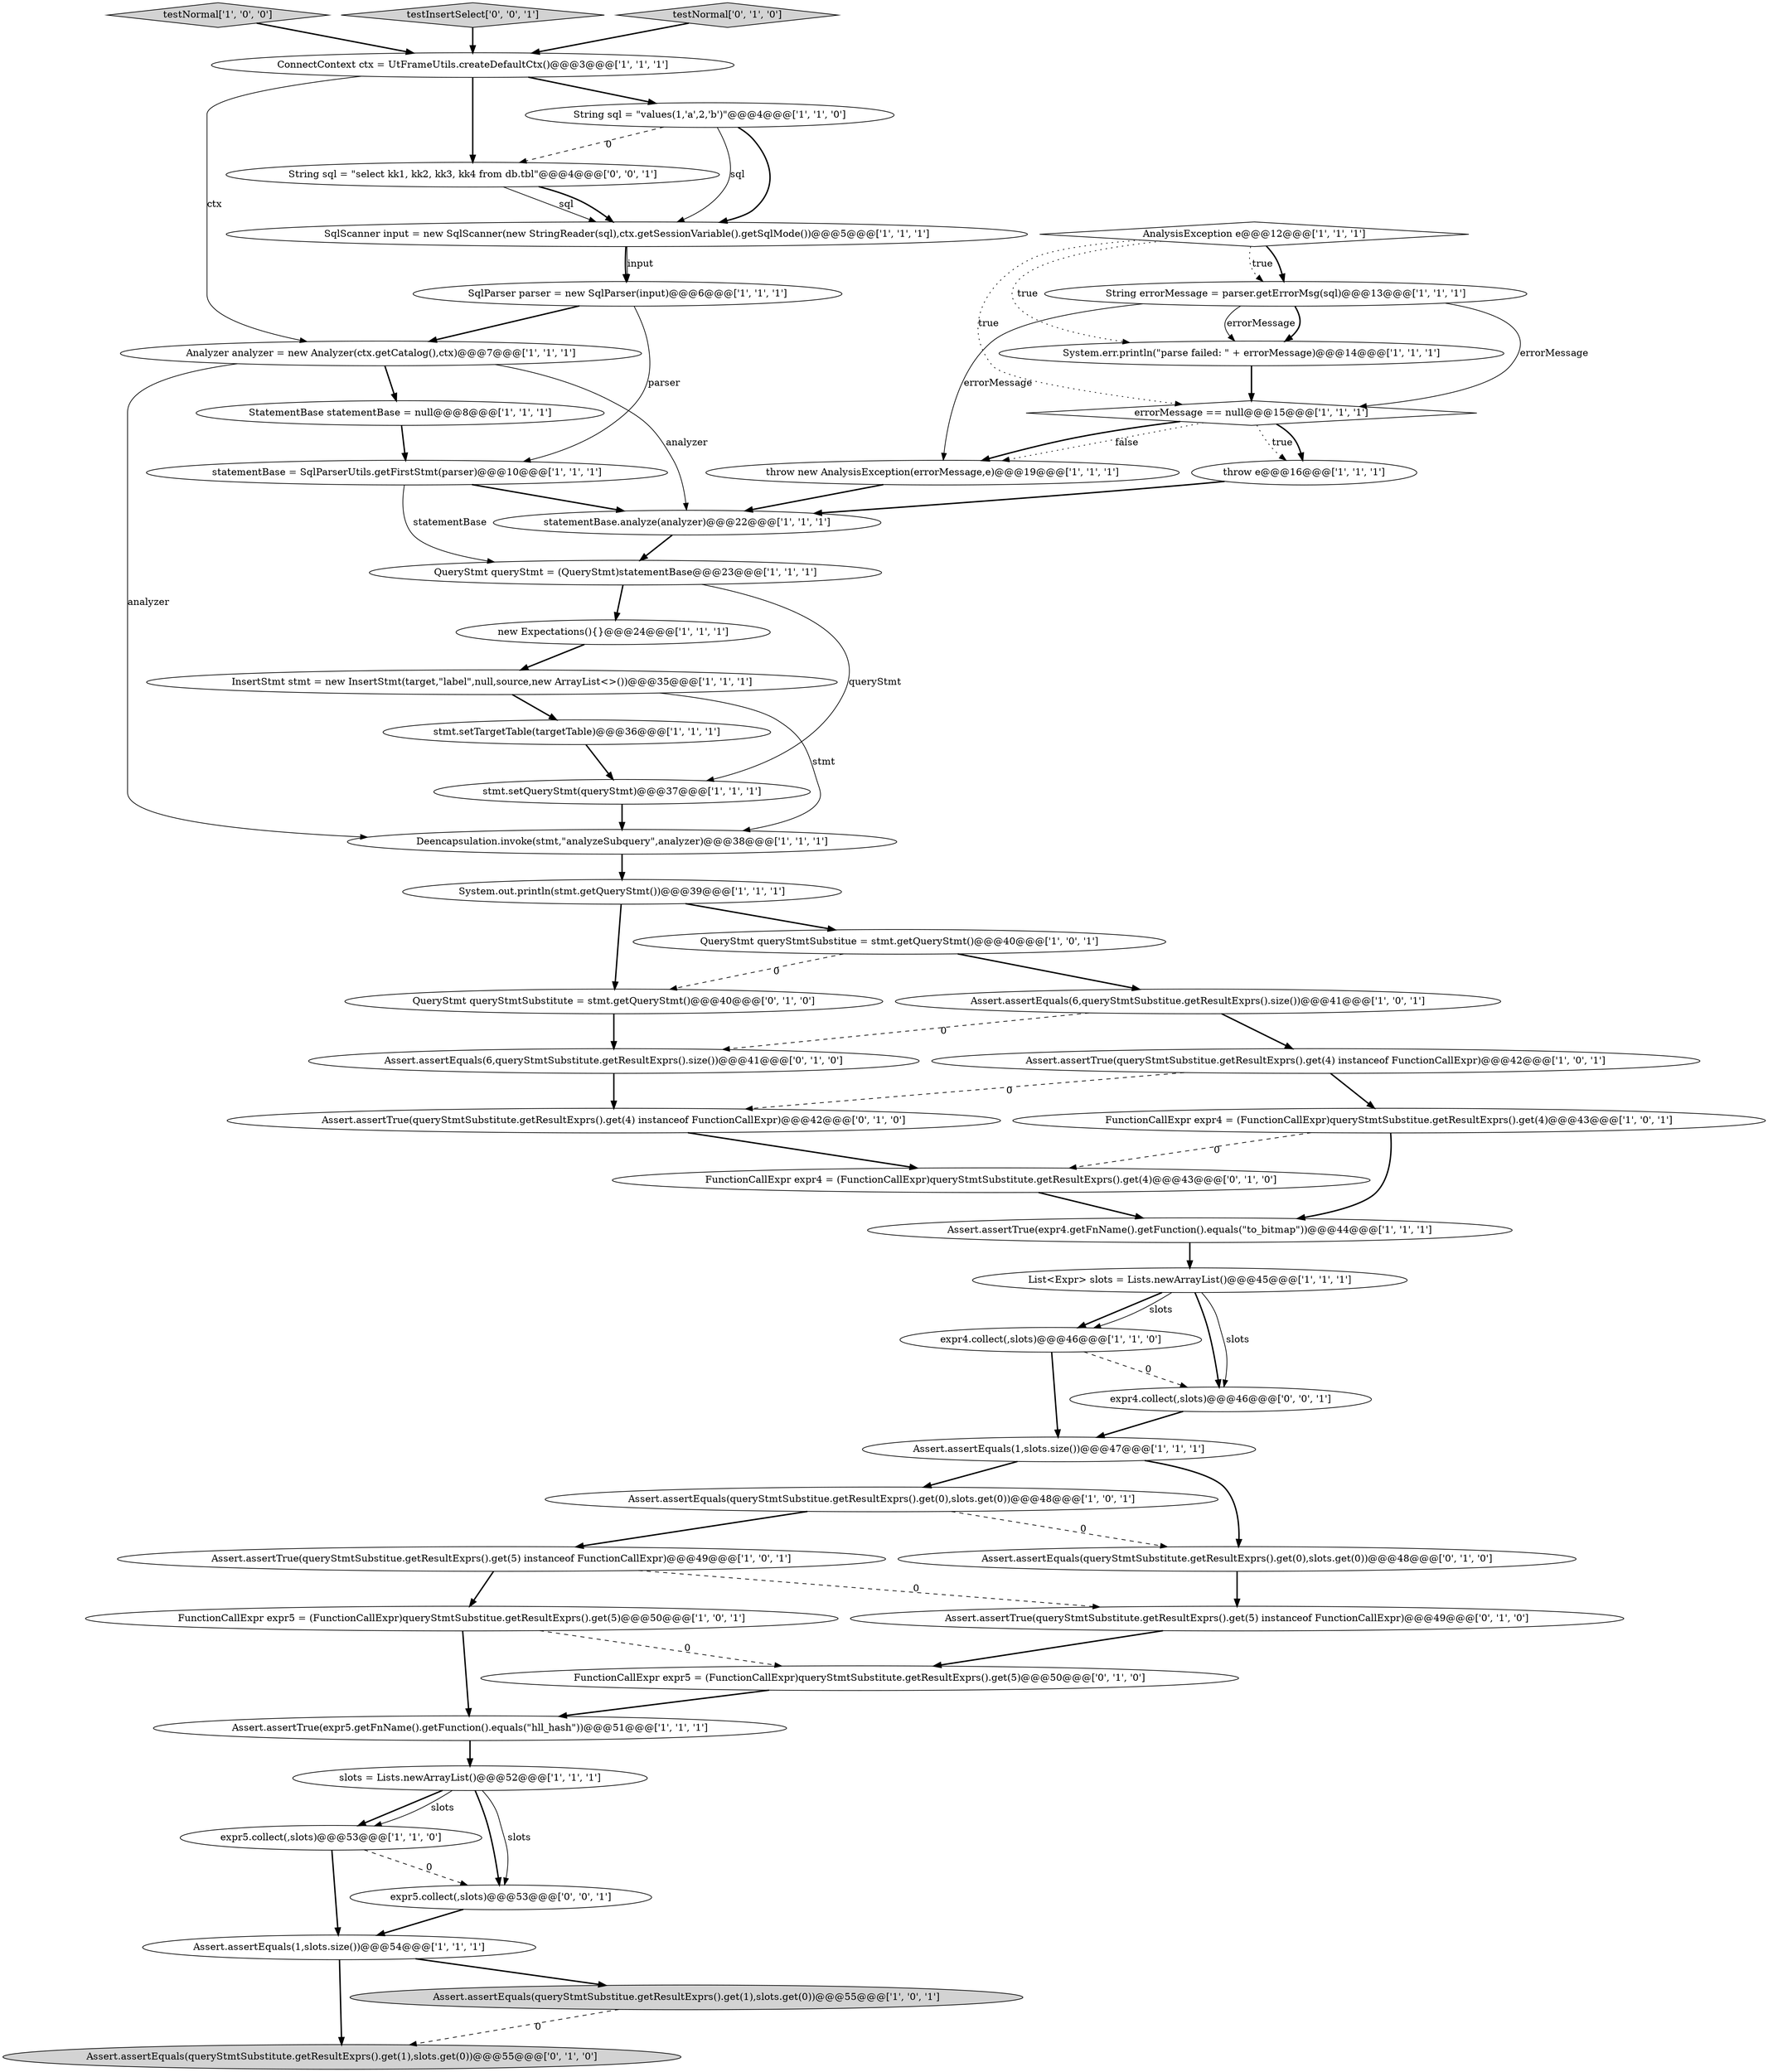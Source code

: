 digraph {
18 [style = filled, label = "SqlScanner input = new SqlScanner(new StringReader(sql),ctx.getSessionVariable().getSqlMode())@@@5@@@['1', '1', '1']", fillcolor = white, shape = ellipse image = "AAA0AAABBB1BBB"];
5 [style = filled, label = "expr5.collect(,slots)@@@53@@@['1', '1', '0']", fillcolor = white, shape = ellipse image = "AAA0AAABBB1BBB"];
7 [style = filled, label = "testNormal['1', '0', '0']", fillcolor = lightgray, shape = diamond image = "AAA0AAABBB1BBB"];
33 [style = filled, label = "expr4.collect(,slots)@@@46@@@['1', '1', '0']", fillcolor = white, shape = ellipse image = "AAA0AAABBB1BBB"];
50 [style = filled, label = "expr4.collect(,slots)@@@46@@@['0', '0', '1']", fillcolor = white, shape = ellipse image = "AAA0AAABBB3BBB"];
40 [style = filled, label = "FunctionCallExpr expr5 = (FunctionCallExpr)queryStmtSubstitute.getResultExprs().get(5)@@@50@@@['0', '1', '0']", fillcolor = white, shape = ellipse image = "AAA1AAABBB2BBB"];
24 [style = filled, label = "QueryStmt queryStmt = (QueryStmt)statementBase@@@23@@@['1', '1', '1']", fillcolor = white, shape = ellipse image = "AAA0AAABBB1BBB"];
14 [style = filled, label = "List<Expr> slots = Lists.newArrayList()@@@45@@@['1', '1', '1']", fillcolor = white, shape = ellipse image = "AAA0AAABBB1BBB"];
30 [style = filled, label = "String errorMessage = parser.getErrorMsg(sql)@@@13@@@['1', '1', '1']", fillcolor = white, shape = ellipse image = "AAA0AAABBB1BBB"];
20 [style = filled, label = "Assert.assertEquals(queryStmtSubstitue.getResultExprs().get(0),slots.get(0))@@@48@@@['1', '0', '1']", fillcolor = white, shape = ellipse image = "AAA0AAABBB1BBB"];
1 [style = filled, label = "InsertStmt stmt = new InsertStmt(target,\"label\",null,source,new ArrayList<>())@@@35@@@['1', '1', '1']", fillcolor = white, shape = ellipse image = "AAA0AAABBB1BBB"];
2 [style = filled, label = "stmt.setTargetTable(targetTable)@@@36@@@['1', '1', '1']", fillcolor = white, shape = ellipse image = "AAA0AAABBB1BBB"];
12 [style = filled, label = "FunctionCallExpr expr4 = (FunctionCallExpr)queryStmtSubstitue.getResultExprs().get(4)@@@43@@@['1', '0', '1']", fillcolor = white, shape = ellipse image = "AAA0AAABBB1BBB"];
15 [style = filled, label = "AnalysisException e@@@12@@@['1', '1', '1']", fillcolor = white, shape = diamond image = "AAA0AAABBB1BBB"];
42 [style = filled, label = "QueryStmt queryStmtSubstitute = stmt.getQueryStmt()@@@40@@@['0', '1', '0']", fillcolor = white, shape = ellipse image = "AAA1AAABBB2BBB"];
16 [style = filled, label = "Assert.assertEquals(6,queryStmtSubstitue.getResultExprs().size())@@@41@@@['1', '0', '1']", fillcolor = white, shape = ellipse image = "AAA0AAABBB1BBB"];
35 [style = filled, label = "throw e@@@16@@@['1', '1', '1']", fillcolor = white, shape = ellipse image = "AAA0AAABBB1BBB"];
8 [style = filled, label = "throw new AnalysisException(errorMessage,e)@@@19@@@['1', '1', '1']", fillcolor = white, shape = ellipse image = "AAA0AAABBB1BBB"];
47 [style = filled, label = "String sql = \"select kk1, kk2, kk3, kk4 from db.tbl\"@@@4@@@['0', '0', '1']", fillcolor = white, shape = ellipse image = "AAA0AAABBB3BBB"];
29 [style = filled, label = "slots = Lists.newArrayList()@@@52@@@['1', '1', '1']", fillcolor = white, shape = ellipse image = "AAA0AAABBB1BBB"];
0 [style = filled, label = "Assert.assertTrue(expr5.getFnName().getFunction().equals(\"hll_hash\"))@@@51@@@['1', '1', '1']", fillcolor = white, shape = ellipse image = "AAA0AAABBB1BBB"];
48 [style = filled, label = "testInsertSelect['0', '0', '1']", fillcolor = lightgray, shape = diamond image = "AAA0AAABBB3BBB"];
6 [style = filled, label = "StatementBase statementBase = null@@@8@@@['1', '1', '1']", fillcolor = white, shape = ellipse image = "AAA0AAABBB1BBB"];
25 [style = filled, label = "System.out.println(stmt.getQueryStmt())@@@39@@@['1', '1', '1']", fillcolor = white, shape = ellipse image = "AAA0AAABBB1BBB"];
34 [style = filled, label = "SqlParser parser = new SqlParser(input)@@@6@@@['1', '1', '1']", fillcolor = white, shape = ellipse image = "AAA0AAABBB1BBB"];
46 [style = filled, label = "FunctionCallExpr expr4 = (FunctionCallExpr)queryStmtSubstitute.getResultExprs().get(4)@@@43@@@['0', '1', '0']", fillcolor = white, shape = ellipse image = "AAA1AAABBB2BBB"];
32 [style = filled, label = "new Expectations(){}@@@24@@@['1', '1', '1']", fillcolor = white, shape = ellipse image = "AAA0AAABBB1BBB"];
9 [style = filled, label = "Analyzer analyzer = new Analyzer(ctx.getCatalog(),ctx)@@@7@@@['1', '1', '1']", fillcolor = white, shape = ellipse image = "AAA0AAABBB1BBB"];
45 [style = filled, label = "Assert.assertTrue(queryStmtSubstitute.getResultExprs().get(5) instanceof FunctionCallExpr)@@@49@@@['0', '1', '0']", fillcolor = white, shape = ellipse image = "AAA1AAABBB2BBB"];
38 [style = filled, label = "testNormal['0', '1', '0']", fillcolor = lightgray, shape = diamond image = "AAA0AAABBB2BBB"];
41 [style = filled, label = "Assert.assertEquals(queryStmtSubstitute.getResultExprs().get(0),slots.get(0))@@@48@@@['0', '1', '0']", fillcolor = white, shape = ellipse image = "AAA1AAABBB2BBB"];
22 [style = filled, label = "System.err.println(\"parse failed: \" + errorMessage)@@@14@@@['1', '1', '1']", fillcolor = white, shape = ellipse image = "AAA0AAABBB1BBB"];
49 [style = filled, label = "expr5.collect(,slots)@@@53@@@['0', '0', '1']", fillcolor = white, shape = ellipse image = "AAA0AAABBB3BBB"];
31 [style = filled, label = "errorMessage == null@@@15@@@['1', '1', '1']", fillcolor = white, shape = diamond image = "AAA0AAABBB1BBB"];
23 [style = filled, label = "Assert.assertEquals(1,slots.size())@@@47@@@['1', '1', '1']", fillcolor = white, shape = ellipse image = "AAA0AAABBB1BBB"];
36 [style = filled, label = "statementBase.analyze(analyzer)@@@22@@@['1', '1', '1']", fillcolor = white, shape = ellipse image = "AAA0AAABBB1BBB"];
44 [style = filled, label = "Assert.assertEquals(6,queryStmtSubstitute.getResultExprs().size())@@@41@@@['0', '1', '0']", fillcolor = white, shape = ellipse image = "AAA1AAABBB2BBB"];
4 [style = filled, label = "Assert.assertTrue(expr4.getFnName().getFunction().equals(\"to_bitmap\"))@@@44@@@['1', '1', '1']", fillcolor = white, shape = ellipse image = "AAA0AAABBB1BBB"];
27 [style = filled, label = "QueryStmt queryStmtSubstitue = stmt.getQueryStmt()@@@40@@@['1', '0', '1']", fillcolor = white, shape = ellipse image = "AAA0AAABBB1BBB"];
28 [style = filled, label = "FunctionCallExpr expr5 = (FunctionCallExpr)queryStmtSubstitue.getResultExprs().get(5)@@@50@@@['1', '0', '1']", fillcolor = white, shape = ellipse image = "AAA0AAABBB1BBB"];
11 [style = filled, label = "String sql = \"values(1,'a',2,'b')\"@@@4@@@['1', '1', '0']", fillcolor = white, shape = ellipse image = "AAA0AAABBB1BBB"];
37 [style = filled, label = "stmt.setQueryStmt(queryStmt)@@@37@@@['1', '1', '1']", fillcolor = white, shape = ellipse image = "AAA0AAABBB1BBB"];
10 [style = filled, label = "statementBase = SqlParserUtils.getFirstStmt(parser)@@@10@@@['1', '1', '1']", fillcolor = white, shape = ellipse image = "AAA0AAABBB1BBB"];
26 [style = filled, label = "Assert.assertTrue(queryStmtSubstitue.getResultExprs().get(4) instanceof FunctionCallExpr)@@@42@@@['1', '0', '1']", fillcolor = white, shape = ellipse image = "AAA0AAABBB1BBB"];
39 [style = filled, label = "Assert.assertTrue(queryStmtSubstitute.getResultExprs().get(4) instanceof FunctionCallExpr)@@@42@@@['0', '1', '0']", fillcolor = white, shape = ellipse image = "AAA1AAABBB2BBB"];
43 [style = filled, label = "Assert.assertEquals(queryStmtSubstitute.getResultExprs().get(1),slots.get(0))@@@55@@@['0', '1', '0']", fillcolor = lightgray, shape = ellipse image = "AAA1AAABBB2BBB"];
13 [style = filled, label = "ConnectContext ctx = UtFrameUtils.createDefaultCtx()@@@3@@@['1', '1', '1']", fillcolor = white, shape = ellipse image = "AAA0AAABBB1BBB"];
21 [style = filled, label = "Assert.assertEquals(1,slots.size())@@@54@@@['1', '1', '1']", fillcolor = white, shape = ellipse image = "AAA0AAABBB1BBB"];
17 [style = filled, label = "Deencapsulation.invoke(stmt,\"analyzeSubquery\",analyzer)@@@38@@@['1', '1', '1']", fillcolor = white, shape = ellipse image = "AAA0AAABBB1BBB"];
3 [style = filled, label = "Assert.assertTrue(queryStmtSubstitue.getResultExprs().get(5) instanceof FunctionCallExpr)@@@49@@@['1', '0', '1']", fillcolor = white, shape = ellipse image = "AAA0AAABBB1BBB"];
19 [style = filled, label = "Assert.assertEquals(queryStmtSubstitue.getResultExprs().get(1),slots.get(0))@@@55@@@['1', '0', '1']", fillcolor = lightgray, shape = ellipse image = "AAA0AAABBB1BBB"];
33->50 [style = dashed, label="0"];
24->32 [style = bold, label=""];
5->49 [style = dashed, label="0"];
27->42 [style = dashed, label="0"];
30->31 [style = solid, label="errorMessage"];
19->43 [style = dashed, label="0"];
22->31 [style = bold, label=""];
3->45 [style = dashed, label="0"];
7->13 [style = bold, label=""];
13->11 [style = bold, label=""];
37->17 [style = bold, label=""];
9->17 [style = solid, label="analyzer"];
21->43 [style = bold, label=""];
33->23 [style = bold, label=""];
36->24 [style = bold, label=""];
25->42 [style = bold, label=""];
26->39 [style = dashed, label="0"];
48->13 [style = bold, label=""];
42->44 [style = bold, label=""];
1->2 [style = bold, label=""];
28->0 [style = bold, label=""];
49->21 [style = bold, label=""];
13->9 [style = solid, label="ctx"];
41->45 [style = bold, label=""];
40->0 [style = bold, label=""];
0->29 [style = bold, label=""];
11->18 [style = bold, label=""];
29->5 [style = bold, label=""];
34->9 [style = bold, label=""];
31->35 [style = dotted, label="true"];
32->1 [style = bold, label=""];
9->36 [style = solid, label="analyzer"];
35->36 [style = bold, label=""];
10->24 [style = solid, label="statementBase"];
47->18 [style = solid, label="sql"];
26->12 [style = bold, label=""];
25->27 [style = bold, label=""];
28->40 [style = dashed, label="0"];
44->39 [style = bold, label=""];
20->41 [style = dashed, label="0"];
46->4 [style = bold, label=""];
15->30 [style = bold, label=""];
20->3 [style = bold, label=""];
8->36 [style = bold, label=""];
45->40 [style = bold, label=""];
31->8 [style = dotted, label="false"];
12->4 [style = bold, label=""];
16->44 [style = dashed, label="0"];
38->13 [style = bold, label=""];
9->6 [style = bold, label=""];
18->34 [style = solid, label="input"];
11->47 [style = dashed, label="0"];
21->19 [style = bold, label=""];
30->8 [style = solid, label="errorMessage"];
5->21 [style = bold, label=""];
23->20 [style = bold, label=""];
18->34 [style = bold, label=""];
29->49 [style = bold, label=""];
23->41 [style = bold, label=""];
50->23 [style = bold, label=""];
15->22 [style = dotted, label="true"];
15->30 [style = dotted, label="true"];
14->50 [style = bold, label=""];
29->5 [style = solid, label="slots"];
47->18 [style = bold, label=""];
12->46 [style = dashed, label="0"];
13->47 [style = bold, label=""];
16->26 [style = bold, label=""];
31->8 [style = bold, label=""];
10->36 [style = bold, label=""];
30->22 [style = bold, label=""];
27->16 [style = bold, label=""];
34->10 [style = solid, label="parser"];
15->31 [style = dotted, label="true"];
6->10 [style = bold, label=""];
2->37 [style = bold, label=""];
30->22 [style = solid, label="errorMessage"];
31->35 [style = bold, label=""];
11->18 [style = solid, label="sql"];
14->33 [style = bold, label=""];
29->49 [style = solid, label="slots"];
4->14 [style = bold, label=""];
1->17 [style = solid, label="stmt"];
14->33 [style = solid, label="slots"];
39->46 [style = bold, label=""];
14->50 [style = solid, label="slots"];
3->28 [style = bold, label=""];
17->25 [style = bold, label=""];
24->37 [style = solid, label="queryStmt"];
}
